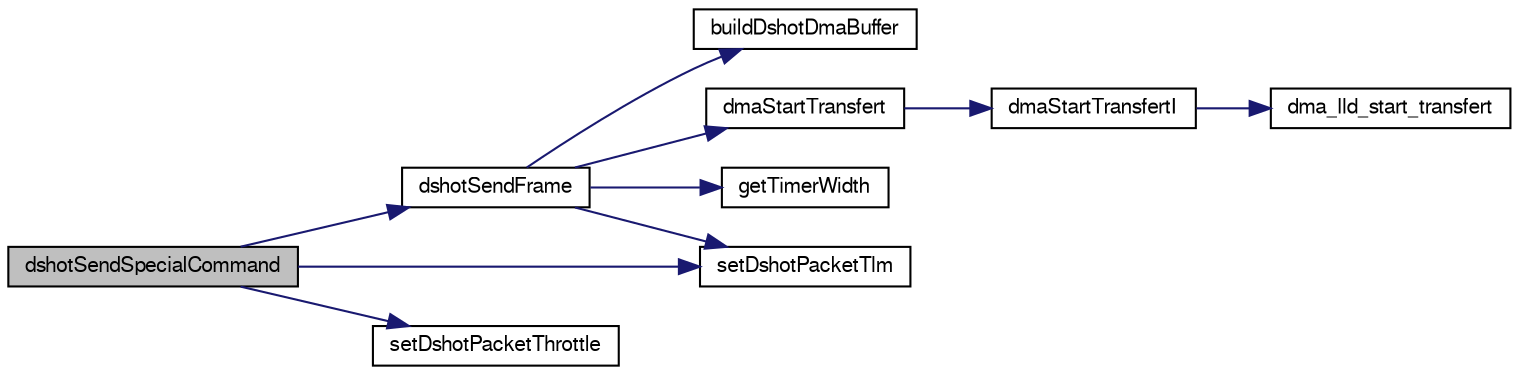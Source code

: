 digraph "dshotSendSpecialCommand"
{
  edge [fontname="FreeSans",fontsize="10",labelfontname="FreeSans",labelfontsize="10"];
  node [fontname="FreeSans",fontsize="10",shape=record];
  rankdir="LR";
  Node1 [label="dshotSendSpecialCommand",height=0.2,width=0.4,color="black", fillcolor="grey75", style="filled", fontcolor="black"];
  Node1 -> Node2 [color="midnightblue",fontsize="10",style="solid",fontname="FreeSans"];
  Node2 [label="dshotSendFrame",height=0.2,width=0.4,color="black", fillcolor="white", style="filled",URL="$esc__dshot_8c.html#aafcf93c9111243dacc7dba592f4a5731",tooltip="send throttle order "];
  Node2 -> Node3 [color="midnightblue",fontsize="10",style="solid",fontname="FreeSans"];
  Node3 [label="buildDshotDmaBuffer",height=0.2,width=0.4,color="black", fillcolor="white", style="filled",URL="$esc__dshot_8c.html#aa50c8775d5f23ed2632d9e400885f731"];
  Node2 -> Node4 [color="midnightblue",fontsize="10",style="solid",fontname="FreeSans"];
  Node4 [label="dmaStartTransfert",height=0.2,width=0.4,color="black", fillcolor="white", style="filled",URL="$hal__stm32__dma_8c.html#a2841bb25b0b954e8896a6b36174b3c30",tooltip="Starts a DMA transaction. "];
  Node4 -> Node5 [color="midnightblue",fontsize="10",style="solid",fontname="FreeSans"];
  Node5 [label="dmaStartTransfertI",height=0.2,width=0.4,color="black", fillcolor="white", style="filled",URL="$hal__stm32__dma_8c.html#a572bb7d0ec656fb7a86d18f319b43db8",tooltip="Starts a DMA transaction. "];
  Node5 -> Node6 [color="midnightblue",fontsize="10",style="solid",fontname="FreeSans"];
  Node6 [label="dma_lld_start_transfert",height=0.2,width=0.4,color="black", fillcolor="white", style="filled",URL="$hal__stm32__dma_8c.html#aca730123d24b378683330626bd0f7603",tooltip="Starts a DMA transaction. "];
  Node2 -> Node7 [color="midnightblue",fontsize="10",style="solid",fontname="FreeSans"];
  Node7 [label="getTimerWidth",height=0.2,width=0.4,color="black", fillcolor="white", style="filled",URL="$esc__dshot_8c.html#a07f476e006400858ea955505b6db7557"];
  Node2 -> Node8 [color="midnightblue",fontsize="10",style="solid",fontname="FreeSans"];
  Node8 [label="setDshotPacketTlm",height=0.2,width=0.4,color="black", fillcolor="white", style="filled",URL="$esc__dshot_8c.html#abb7066e4bd3b68322d72d78d8c142c41"];
  Node1 -> Node9 [color="midnightblue",fontsize="10",style="solid",fontname="FreeSans"];
  Node9 [label="setDshotPacketThrottle",height=0.2,width=0.4,color="black", fillcolor="white", style="filled",URL="$esc__dshot_8c.html#a57492e971c1b698158830009ca1d072a"];
  Node1 -> Node8 [color="midnightblue",fontsize="10",style="solid",fontname="FreeSans"];
}
